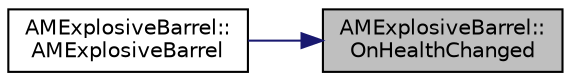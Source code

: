 digraph "AMExplosiveBarrel::OnHealthChanged"
{
 // LATEX_PDF_SIZE
  edge [fontname="Helvetica",fontsize="10",labelfontname="Helvetica",labelfontsize="10"];
  node [fontname="Helvetica",fontsize="10",shape=record];
  rankdir="RL";
  Node1 [label="AMExplosiveBarrel::\lOnHealthChanged",height=0.2,width=0.4,color="black", fillcolor="grey75", style="filled", fontcolor="black",tooltip=" "];
  Node1 -> Node2 [dir="back",color="midnightblue",fontsize="10",style="solid",fontname="Helvetica"];
  Node2 [label="AMExplosiveBarrel::\lAMExplosiveBarrel",height=0.2,width=0.4,color="black", fillcolor="white", style="filled",URL="$class_a_m_explosive_barrel.html#aba53bdc11cb5fabafbc265c2ea4764c0",tooltip=" "];
}
